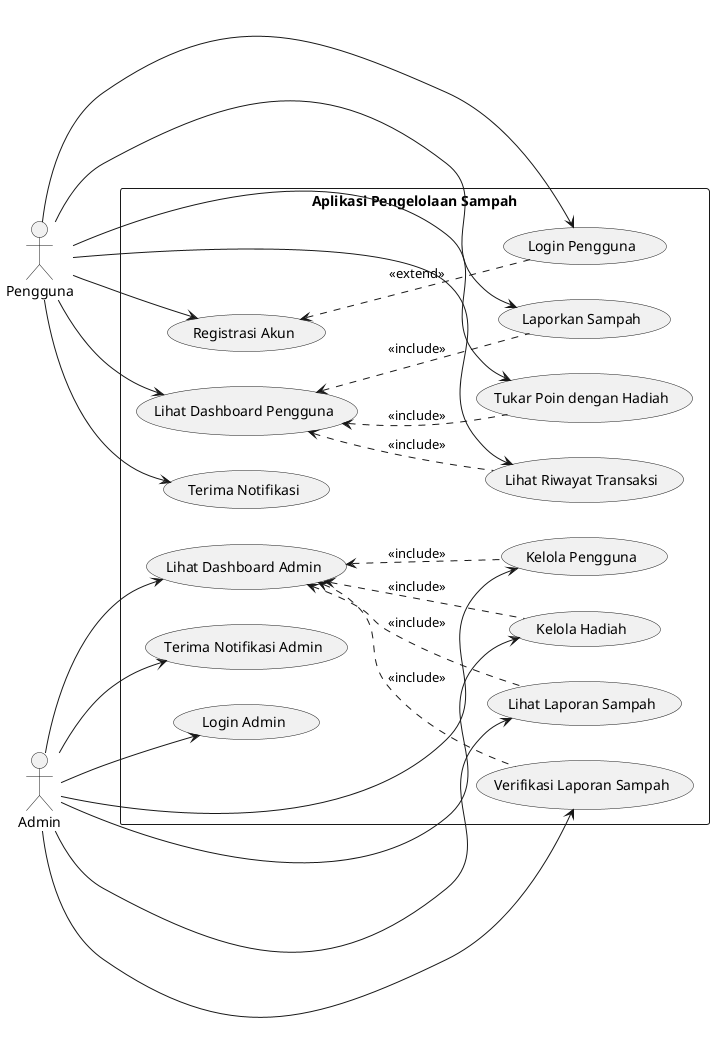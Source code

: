 @startuml
left to right direction

actor Pengguna as User
actor Admin as Admin

rectangle "Aplikasi Pengelolaan Sampah" {
  User --> (Registrasi Akun)
  User --> (Login Pengguna)
  User --> (Lihat Dashboard Pengguna)
  User --> (Laporkan Sampah)
  User --> (Tukar Poin dengan Hadiah)
  User --> (Lihat Riwayat Transaksi)
  User --> (Terima Notifikasi)

  Admin --> (Login Admin)
  Admin --> (Lihat Dashboard Admin)
  Admin --> (Verifikasi Laporan Sampah)
  Admin --> (Kelola Pengguna)
  Admin --> (Kelola Hadiah)
  Admin --> (Lihat Laporan Sampah)
  Admin --> (Terima Notifikasi Admin)
}

(Registrasi Akun) <.. (Login Pengguna) : <<extend>>
(Lihat Dashboard Pengguna) <.. (Laporkan Sampah) : <<include>>
(Lihat Dashboard Pengguna) <.. (Tukar Poin dengan Hadiah) : <<include>>
(Lihat Dashboard Pengguna) <.. (Lihat Riwayat Transaksi) : <<include>>
(Lihat Dashboard Admin) <.. (Verifikasi Laporan Sampah) : <<include>>
(Lihat Dashboard Admin) <.. (Kelola Pengguna) : <<include>>
(Lihat Dashboard Admin) <.. (Kelola Hadiah) : <<include>>
(Lihat Dashboard Admin) <.. (Lihat Laporan Sampah) : <<include>>

@enduml